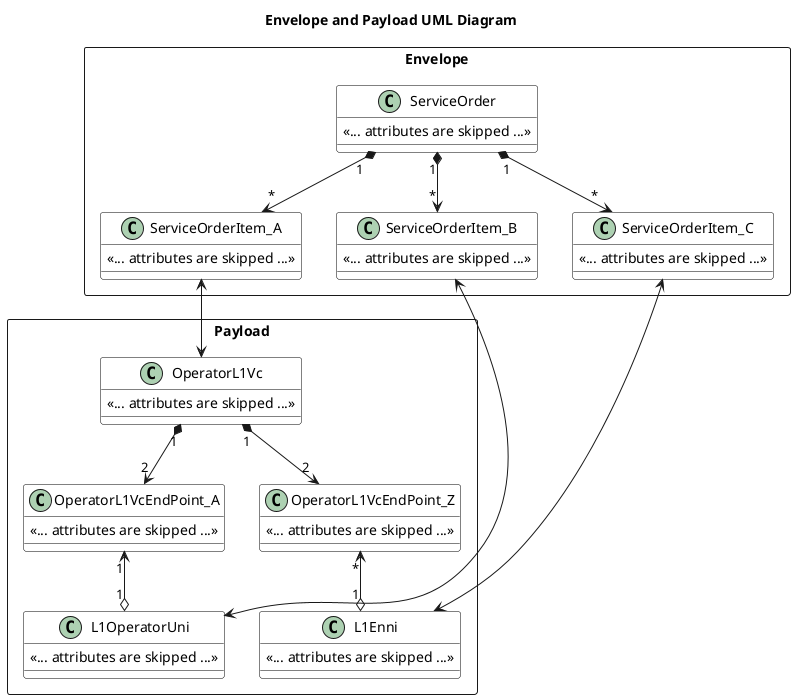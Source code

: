 @startuml

title Envelope and Payload UML Diagram

skinparam {
    ClassBackgroundColor White
    ClassBorderColor Black
    ClassBorderColor<<ServiceSpecification>> FireBrick
}

rectangle Payload {

        class OperatorL1Vc {
            <<... attributes are skipped ...>>
        }

        class OperatorL1VcEndPoint_A {
            <<... attributes are skipped ...>>
        }

        OperatorL1Vc "1" *-->"2" OperatorL1VcEndPoint_A

        class OperatorL1VcEndPoint_Z {
            <<... attributes are skipped ...>>
        }

        OperatorL1Vc "1" *-->"2" OperatorL1VcEndPoint_Z



    class L1OperatorUni {
        <<... attributes are skipped ...>>
    }

    OperatorL1VcEndPoint_A "1" <--o "1" L1OperatorUni

    class L1Enni  {
        <<... attributes are skipped ...>>
    }

    OperatorL1VcEndPoint_Z "*" <--o "1" L1Enni
}
rectangle Envelope {
    class ServiceOrder  {
        <<... attributes are skipped ...>>
    }

    class ServiceOrderItem_A  {
        <<... attributes are skipped ...>>
    }

    ServiceOrder "1" *--> "*" ServiceOrderItem_A

    class ServiceOrderItem_B  {
        <<... attributes are skipped ...>>
    }

    ServiceOrder "1" *--> "*" ServiceOrderItem_B

    class ServiceOrderItem_C  {
        <<... attributes are skipped ...>>
    }

    ServiceOrder "1" *--> "*" ServiceOrderItem_C
}

ServiceOrderItem_A <-->  OperatorL1Vc
ServiceOrderItem_B <--> L1OperatorUni
ServiceOrderItem_C <--> L1Enni

@enduml